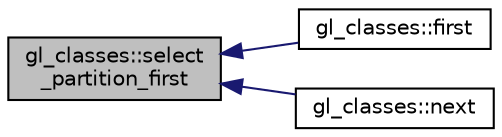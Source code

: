 digraph "gl_classes::select_partition_first"
{
  edge [fontname="Helvetica",fontsize="10",labelfontname="Helvetica",labelfontsize="10"];
  node [fontname="Helvetica",fontsize="10",shape=record];
  rankdir="LR";
  Node297 [label="gl_classes::select\l_partition_first",height=0.2,width=0.4,color="black", fillcolor="grey75", style="filled", fontcolor="black"];
  Node297 -> Node298 [dir="back",color="midnightblue",fontsize="10",style="solid",fontname="Helvetica"];
  Node298 [label="gl_classes::first",height=0.2,width=0.4,color="black", fillcolor="white", style="filled",URL="$d6/dab/classgl__classes.html#a7b99865b055cd459426c45fe231cfb69"];
  Node297 -> Node299 [dir="back",color="midnightblue",fontsize="10",style="solid",fontname="Helvetica"];
  Node299 [label="gl_classes::next",height=0.2,width=0.4,color="black", fillcolor="white", style="filled",URL="$d6/dab/classgl__classes.html#a46bfab85f702dcb50eaecdd7c43fba35"];
}
